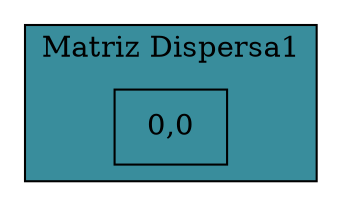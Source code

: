 digraph L{
    node[shape=box fillcolor="FFEDBB"]

    subgraph cluster_p{
        label = "Matriz Dispersa1"
        bgcolor = "#398D9C"
        raiz[label = "0,0"]
        edge[dir = "both"]
    }
}